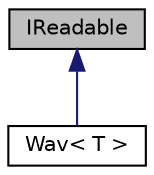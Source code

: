 digraph "IReadable"
{
  edge [fontname="Helvetica",fontsize="10",labelfontname="Helvetica",labelfontsize="10"];
  node [fontname="Helvetica",fontsize="10",shape=record];
  Node0 [label="IReadable",height=0.2,width=0.4,color="black", fillcolor="grey75", style="filled", fontcolor="black"];
  Node0 -> Node1 [dir="back",color="midnightblue",fontsize="10",style="solid"];
  Node1 [label="Wav\< T \>",height=0.2,width=0.4,color="black", fillcolor="white", style="filled",URL="$de/dd3/classWav.html"];
}

